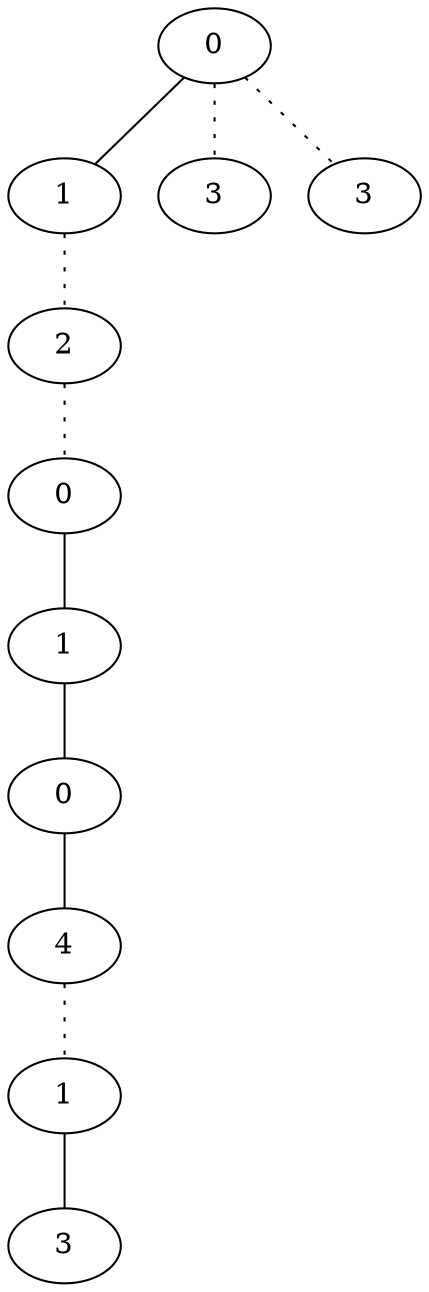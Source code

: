graph {
a0[label=0];
a1[label=1];
a2[label=2];
a3[label=0];
a4[label=1];
a5[label=0];
a6[label=4];
a7[label=1];
a8[label=3];
a9[label=3];
a10[label=3];
a0 -- a1;
a0 -- a9 [style=dotted];
a0 -- a10 [style=dotted];
a1 -- a2 [style=dotted];
a2 -- a3 [style=dotted];
a3 -- a4;
a4 -- a5;
a5 -- a6;
a6 -- a7 [style=dotted];
a7 -- a8;
}
